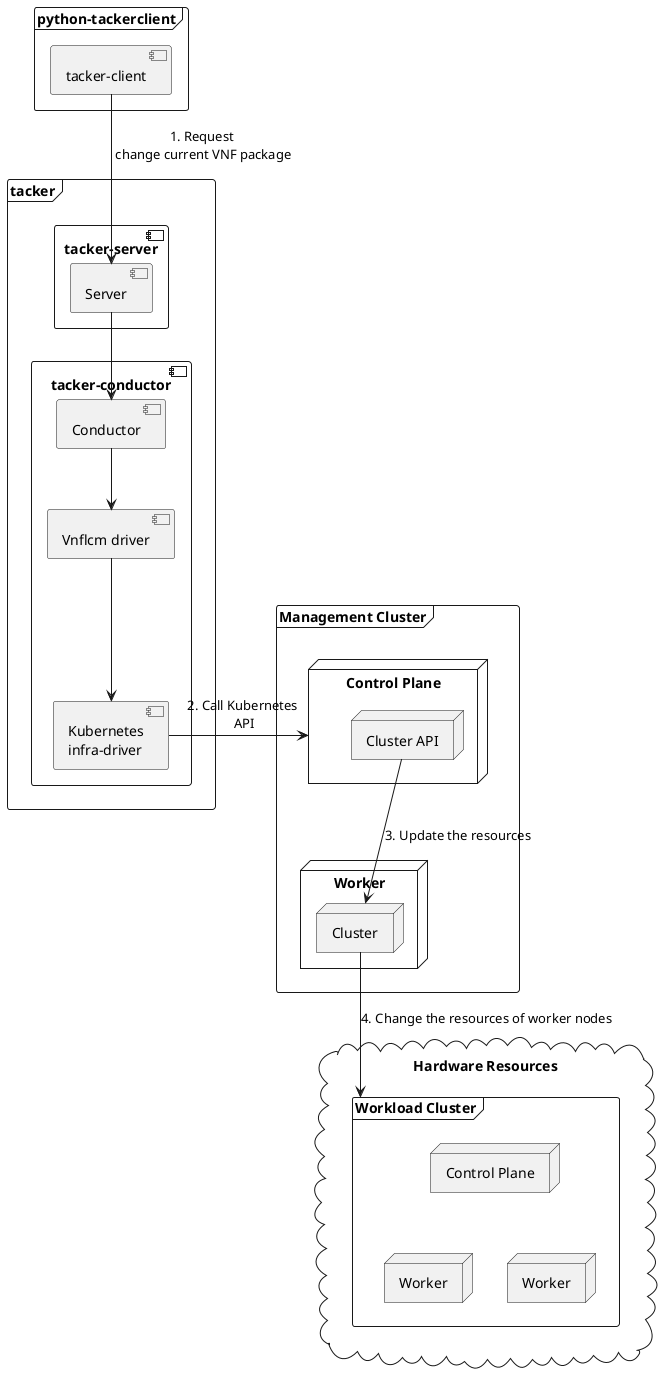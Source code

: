 @startuml

frame "python-tackerclient" {
    component "tacker-client" as client {
    }
}

frame "tacker" {
    component "tacker-server" {
        component "Server" as serv
    }
    component "tacker-conductor" {
        component "Conductor" as cond
        component "Vnflcm driver" as vld
        component "Kubernetes\ninfra-driver" as infra
    }
}

frame "Management Cluster" as mgmt {
    node "Control Plane" as k8s_m_m {
        node "Cluster API" as capi
    }
    node "Worker" as k8s_m_w {
        node "Cluster" as cluster
    }
}

cloud "Hardware Resources" as hw_w {
    frame "Workload Cluster" as wkld {
        node "Control Plane" as k8s_w_m
        node "Worker" as k8s_w_w
        node "Worker" as k8s_w_w2
    }
}

'# Relationships
client --> serv: 1. Request\n change current VNF package
serv --> cond
cond --> vld
vld --> infra
infra -right-> k8s_m_m: 2. Call Kubernetes\n API
capi --> cluster: 3. Update the resources
cluster --> wkld: 4. Change the resources of worker nodes
k8s_w_m -[hidden]-> k8s_w_w
k8s_w_m -[hidden]-> k8s_w_w2

@enduml